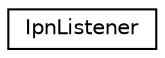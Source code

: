digraph "Graphical Class Hierarchy"
{
  edge [fontname="Helvetica",fontsize="10",labelfontname="Helvetica",labelfontsize="10"];
  node [fontname="Helvetica",fontsize="10",shape=record];
  rankdir="LR";
  Node1 [label="IpnListener",height=0.2,width=0.4,color="black", fillcolor="white", style="filled",URL="$class_ipn_listener.html"];
}
